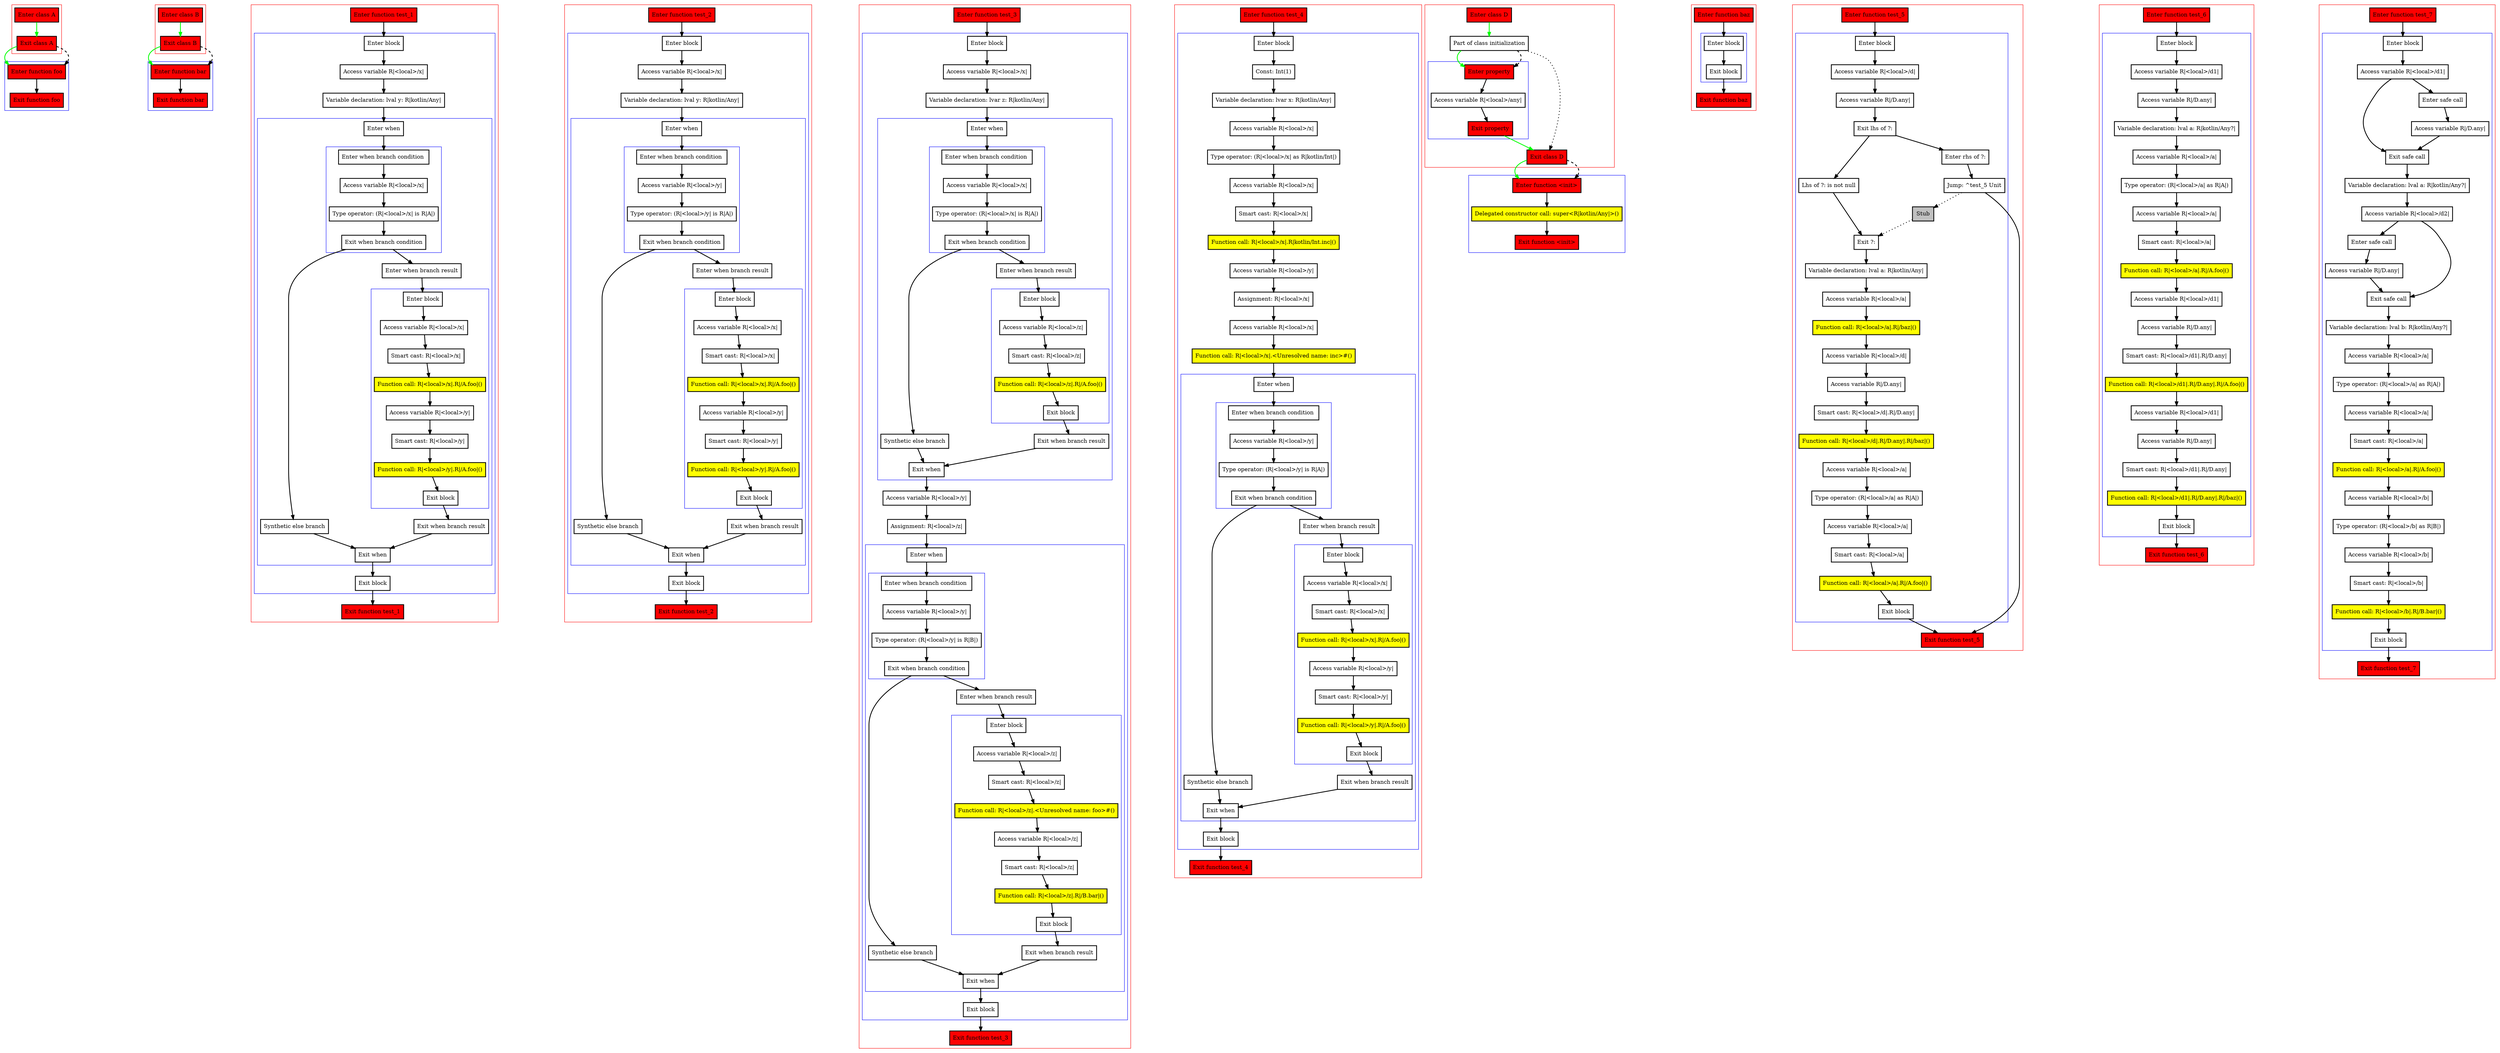 digraph boundSmartcasts_kt {
    graph [nodesep=3]
    node [shape=box penwidth=2]
    edge [penwidth=2]

    subgraph cluster_0 {
        color=red
        0 [label="Enter class A" style="filled" fillcolor=red];
        1 [label="Exit class A" style="filled" fillcolor=red];
    }
    subgraph cluster_1 {
        color=blue
        2 [label="Enter function foo" style="filled" fillcolor=red];
        3 [label="Exit function foo" style="filled" fillcolor=red];
    }
    0 -> {1} [color=green];
    1 -> {2} [color=green];
    1 -> {2} [style=dashed];
    2 -> {3};

    subgraph cluster_2 {
        color=red
        4 [label="Enter class B" style="filled" fillcolor=red];
        5 [label="Exit class B" style="filled" fillcolor=red];
    }
    subgraph cluster_3 {
        color=blue
        6 [label="Enter function bar" style="filled" fillcolor=red];
        7 [label="Exit function bar" style="filled" fillcolor=red];
    }
    4 -> {5} [color=green];
    5 -> {6} [color=green];
    5 -> {6} [style=dashed];
    6 -> {7};

    subgraph cluster_4 {
        color=red
        8 [label="Enter function test_1" style="filled" fillcolor=red];
        subgraph cluster_5 {
            color=blue
            9 [label="Enter block"];
            10 [label="Access variable R|<local>/x|"];
            11 [label="Variable declaration: lval y: R|kotlin/Any|"];
            subgraph cluster_6 {
                color=blue
                12 [label="Enter when"];
                subgraph cluster_7 {
                    color=blue
                    13 [label="Enter when branch condition "];
                    14 [label="Access variable R|<local>/x|"];
                    15 [label="Type operator: (R|<local>/x| is R|A|)"];
                    16 [label="Exit when branch condition"];
                }
                17 [label="Synthetic else branch"];
                18 [label="Enter when branch result"];
                subgraph cluster_8 {
                    color=blue
                    19 [label="Enter block"];
                    20 [label="Access variable R|<local>/x|"];
                    21 [label="Smart cast: R|<local>/x|"];
                    22 [label="Function call: R|<local>/x|.R|/A.foo|()" style="filled" fillcolor=yellow];
                    23 [label="Access variable R|<local>/y|"];
                    24 [label="Smart cast: R|<local>/y|"];
                    25 [label="Function call: R|<local>/y|.R|/A.foo|()" style="filled" fillcolor=yellow];
                    26 [label="Exit block"];
                }
                27 [label="Exit when branch result"];
                28 [label="Exit when"];
            }
            29 [label="Exit block"];
        }
        30 [label="Exit function test_1" style="filled" fillcolor=red];
    }
    8 -> {9};
    9 -> {10};
    10 -> {11};
    11 -> {12};
    12 -> {13};
    13 -> {14};
    14 -> {15};
    15 -> {16};
    16 -> {17 18};
    17 -> {28};
    18 -> {19};
    19 -> {20};
    20 -> {21};
    21 -> {22};
    22 -> {23};
    23 -> {24};
    24 -> {25};
    25 -> {26};
    26 -> {27};
    27 -> {28};
    28 -> {29};
    29 -> {30};

    subgraph cluster_9 {
        color=red
        31 [label="Enter function test_2" style="filled" fillcolor=red];
        subgraph cluster_10 {
            color=blue
            32 [label="Enter block"];
            33 [label="Access variable R|<local>/x|"];
            34 [label="Variable declaration: lval y: R|kotlin/Any|"];
            subgraph cluster_11 {
                color=blue
                35 [label="Enter when"];
                subgraph cluster_12 {
                    color=blue
                    36 [label="Enter when branch condition "];
                    37 [label="Access variable R|<local>/y|"];
                    38 [label="Type operator: (R|<local>/y| is R|A|)"];
                    39 [label="Exit when branch condition"];
                }
                40 [label="Synthetic else branch"];
                41 [label="Enter when branch result"];
                subgraph cluster_13 {
                    color=blue
                    42 [label="Enter block"];
                    43 [label="Access variable R|<local>/x|"];
                    44 [label="Smart cast: R|<local>/x|"];
                    45 [label="Function call: R|<local>/x|.R|/A.foo|()" style="filled" fillcolor=yellow];
                    46 [label="Access variable R|<local>/y|"];
                    47 [label="Smart cast: R|<local>/y|"];
                    48 [label="Function call: R|<local>/y|.R|/A.foo|()" style="filled" fillcolor=yellow];
                    49 [label="Exit block"];
                }
                50 [label="Exit when branch result"];
                51 [label="Exit when"];
            }
            52 [label="Exit block"];
        }
        53 [label="Exit function test_2" style="filled" fillcolor=red];
    }
    31 -> {32};
    32 -> {33};
    33 -> {34};
    34 -> {35};
    35 -> {36};
    36 -> {37};
    37 -> {38};
    38 -> {39};
    39 -> {40 41};
    40 -> {51};
    41 -> {42};
    42 -> {43};
    43 -> {44};
    44 -> {45};
    45 -> {46};
    46 -> {47};
    47 -> {48};
    48 -> {49};
    49 -> {50};
    50 -> {51};
    51 -> {52};
    52 -> {53};

    subgraph cluster_14 {
        color=red
        54 [label="Enter function test_3" style="filled" fillcolor=red];
        subgraph cluster_15 {
            color=blue
            55 [label="Enter block"];
            56 [label="Access variable R|<local>/x|"];
            57 [label="Variable declaration: lvar z: R|kotlin/Any|"];
            subgraph cluster_16 {
                color=blue
                58 [label="Enter when"];
                subgraph cluster_17 {
                    color=blue
                    59 [label="Enter when branch condition "];
                    60 [label="Access variable R|<local>/x|"];
                    61 [label="Type operator: (R|<local>/x| is R|A|)"];
                    62 [label="Exit when branch condition"];
                }
                63 [label="Synthetic else branch"];
                64 [label="Enter when branch result"];
                subgraph cluster_18 {
                    color=blue
                    65 [label="Enter block"];
                    66 [label="Access variable R|<local>/z|"];
                    67 [label="Smart cast: R|<local>/z|"];
                    68 [label="Function call: R|<local>/z|.R|/A.foo|()" style="filled" fillcolor=yellow];
                    69 [label="Exit block"];
                }
                70 [label="Exit when branch result"];
                71 [label="Exit when"];
            }
            72 [label="Access variable R|<local>/y|"];
            73 [label="Assignment: R|<local>/z|"];
            subgraph cluster_19 {
                color=blue
                74 [label="Enter when"];
                subgraph cluster_20 {
                    color=blue
                    75 [label="Enter when branch condition "];
                    76 [label="Access variable R|<local>/y|"];
                    77 [label="Type operator: (R|<local>/y| is R|B|)"];
                    78 [label="Exit when branch condition"];
                }
                79 [label="Synthetic else branch"];
                80 [label="Enter when branch result"];
                subgraph cluster_21 {
                    color=blue
                    81 [label="Enter block"];
                    82 [label="Access variable R|<local>/z|"];
                    83 [label="Smart cast: R|<local>/z|"];
                    84 [label="Function call: R|<local>/z|.<Unresolved name: foo>#()" style="filled" fillcolor=yellow];
                    85 [label="Access variable R|<local>/z|"];
                    86 [label="Smart cast: R|<local>/z|"];
                    87 [label="Function call: R|<local>/z|.R|/B.bar|()" style="filled" fillcolor=yellow];
                    88 [label="Exit block"];
                }
                89 [label="Exit when branch result"];
                90 [label="Exit when"];
            }
            91 [label="Exit block"];
        }
        92 [label="Exit function test_3" style="filled" fillcolor=red];
    }
    54 -> {55};
    55 -> {56};
    56 -> {57};
    57 -> {58};
    58 -> {59};
    59 -> {60};
    60 -> {61};
    61 -> {62};
    62 -> {63 64};
    63 -> {71};
    64 -> {65};
    65 -> {66};
    66 -> {67};
    67 -> {68};
    68 -> {69};
    69 -> {70};
    70 -> {71};
    71 -> {72};
    72 -> {73};
    73 -> {74};
    74 -> {75};
    75 -> {76};
    76 -> {77};
    77 -> {78};
    78 -> {79 80};
    79 -> {90};
    80 -> {81};
    81 -> {82};
    82 -> {83};
    83 -> {84};
    84 -> {85};
    85 -> {86};
    86 -> {87};
    87 -> {88};
    88 -> {89};
    89 -> {90};
    90 -> {91};
    91 -> {92};

    subgraph cluster_22 {
        color=red
        93 [label="Enter function test_4" style="filled" fillcolor=red];
        subgraph cluster_23 {
            color=blue
            94 [label="Enter block"];
            95 [label="Const: Int(1)"];
            96 [label="Variable declaration: lvar x: R|kotlin/Any|"];
            97 [label="Access variable R|<local>/x|"];
            98 [label="Type operator: (R|<local>/x| as R|kotlin/Int|)"];
            99 [label="Access variable R|<local>/x|"];
            100 [label="Smart cast: R|<local>/x|"];
            101 [label="Function call: R|<local>/x|.R|kotlin/Int.inc|()" style="filled" fillcolor=yellow];
            102 [label="Access variable R|<local>/y|"];
            103 [label="Assignment: R|<local>/x|"];
            104 [label="Access variable R|<local>/x|"];
            105 [label="Function call: R|<local>/x|.<Unresolved name: inc>#()" style="filled" fillcolor=yellow];
            subgraph cluster_24 {
                color=blue
                106 [label="Enter when"];
                subgraph cluster_25 {
                    color=blue
                    107 [label="Enter when branch condition "];
                    108 [label="Access variable R|<local>/y|"];
                    109 [label="Type operator: (R|<local>/y| is R|A|)"];
                    110 [label="Exit when branch condition"];
                }
                111 [label="Synthetic else branch"];
                112 [label="Enter when branch result"];
                subgraph cluster_26 {
                    color=blue
                    113 [label="Enter block"];
                    114 [label="Access variable R|<local>/x|"];
                    115 [label="Smart cast: R|<local>/x|"];
                    116 [label="Function call: R|<local>/x|.R|/A.foo|()" style="filled" fillcolor=yellow];
                    117 [label="Access variable R|<local>/y|"];
                    118 [label="Smart cast: R|<local>/y|"];
                    119 [label="Function call: R|<local>/y|.R|/A.foo|()" style="filled" fillcolor=yellow];
                    120 [label="Exit block"];
                }
                121 [label="Exit when branch result"];
                122 [label="Exit when"];
            }
            123 [label="Exit block"];
        }
        124 [label="Exit function test_4" style="filled" fillcolor=red];
    }
    93 -> {94};
    94 -> {95};
    95 -> {96};
    96 -> {97};
    97 -> {98};
    98 -> {99};
    99 -> {100};
    100 -> {101};
    101 -> {102};
    102 -> {103};
    103 -> {104};
    104 -> {105};
    105 -> {106};
    106 -> {107};
    107 -> {108};
    108 -> {109};
    109 -> {110};
    110 -> {111 112};
    111 -> {122};
    112 -> {113};
    113 -> {114};
    114 -> {115};
    115 -> {116};
    116 -> {117};
    117 -> {118};
    118 -> {119};
    119 -> {120};
    120 -> {121};
    121 -> {122};
    122 -> {123};
    123 -> {124};

    subgraph cluster_27 {
        color=red
        125 [label="Enter class D" style="filled" fillcolor=red];
        126 [label="Part of class initialization"];
        subgraph cluster_28 {
            color=blue
            127 [label="Enter property" style="filled" fillcolor=red];
            128 [label="Access variable R|<local>/any|"];
            129 [label="Exit property" style="filled" fillcolor=red];
        }
        130 [label="Exit class D" style="filled" fillcolor=red];
    }
    subgraph cluster_29 {
        color=blue
        131 [label="Enter function <init>" style="filled" fillcolor=red];
        132 [label="Delegated constructor call: super<R|kotlin/Any|>()" style="filled" fillcolor=yellow];
        133 [label="Exit function <init>" style="filled" fillcolor=red];
    }
    125 -> {126} [color=green];
    126 -> {127} [color=green];
    126 -> {130} [style=dotted];
    126 -> {127} [style=dashed];
    127 -> {128};
    128 -> {129};
    129 -> {130} [color=green];
    130 -> {131} [color=green];
    130 -> {131} [style=dashed];
    131 -> {132};
    132 -> {133};

    subgraph cluster_30 {
        color=red
        134 [label="Enter function baz" style="filled" fillcolor=red];
        subgraph cluster_31 {
            color=blue
            135 [label="Enter block"];
            136 [label="Exit block"];
        }
        137 [label="Exit function baz" style="filled" fillcolor=red];
    }
    134 -> {135};
    135 -> {136};
    136 -> {137};

    subgraph cluster_32 {
        color=red
        138 [label="Enter function test_5" style="filled" fillcolor=red];
        subgraph cluster_33 {
            color=blue
            139 [label="Enter block"];
            140 [label="Access variable R|<local>/d|"];
            141 [label="Access variable R|/D.any|"];
            142 [label="Exit lhs of ?:"];
            143 [label="Enter rhs of ?:"];
            144 [label="Jump: ^test_5 Unit"];
            145 [label="Stub" style="filled" fillcolor=gray];
            146 [label="Lhs of ?: is not null"];
            147 [label="Exit ?:"];
            148 [label="Variable declaration: lval a: R|kotlin/Any|"];
            149 [label="Access variable R|<local>/a|"];
            150 [label="Function call: R|<local>/a|.R|/baz|()" style="filled" fillcolor=yellow];
            151 [label="Access variable R|<local>/d|"];
            152 [label="Access variable R|/D.any|"];
            153 [label="Smart cast: R|<local>/d|.R|/D.any|"];
            154 [label="Function call: R|<local>/d|.R|/D.any|.R|/baz|()" style="filled" fillcolor=yellow];
            155 [label="Access variable R|<local>/a|"];
            156 [label="Type operator: (R|<local>/a| as R|A|)"];
            157 [label="Access variable R|<local>/a|"];
            158 [label="Smart cast: R|<local>/a|"];
            159 [label="Function call: R|<local>/a|.R|/A.foo|()" style="filled" fillcolor=yellow];
            160 [label="Exit block"];
        }
        161 [label="Exit function test_5" style="filled" fillcolor=red];
    }
    138 -> {139};
    139 -> {140};
    140 -> {141};
    141 -> {142};
    142 -> {143 146};
    143 -> {144};
    144 -> {161};
    144 -> {145} [style=dotted];
    145 -> {147} [style=dotted];
    146 -> {147};
    147 -> {148};
    148 -> {149};
    149 -> {150};
    150 -> {151};
    151 -> {152};
    152 -> {153};
    153 -> {154};
    154 -> {155};
    155 -> {156};
    156 -> {157};
    157 -> {158};
    158 -> {159};
    159 -> {160};
    160 -> {161};

    subgraph cluster_34 {
        color=red
        162 [label="Enter function test_6" style="filled" fillcolor=red];
        subgraph cluster_35 {
            color=blue
            163 [label="Enter block"];
            164 [label="Access variable R|<local>/d1|"];
            165 [label="Access variable R|/D.any|"];
            166 [label="Variable declaration: lval a: R|kotlin/Any?|"];
            167 [label="Access variable R|<local>/a|"];
            168 [label="Type operator: (R|<local>/a| as R|A|)"];
            169 [label="Access variable R|<local>/a|"];
            170 [label="Smart cast: R|<local>/a|"];
            171 [label="Function call: R|<local>/a|.R|/A.foo|()" style="filled" fillcolor=yellow];
            172 [label="Access variable R|<local>/d1|"];
            173 [label="Access variable R|/D.any|"];
            174 [label="Smart cast: R|<local>/d1|.R|/D.any|"];
            175 [label="Function call: R|<local>/d1|.R|/D.any|.R|/A.foo|()" style="filled" fillcolor=yellow];
            176 [label="Access variable R|<local>/d1|"];
            177 [label="Access variable R|/D.any|"];
            178 [label="Smart cast: R|<local>/d1|.R|/D.any|"];
            179 [label="Function call: R|<local>/d1|.R|/D.any|.R|/baz|()" style="filled" fillcolor=yellow];
            180 [label="Exit block"];
        }
        181 [label="Exit function test_6" style="filled" fillcolor=red];
    }
    162 -> {163};
    163 -> {164};
    164 -> {165};
    165 -> {166};
    166 -> {167};
    167 -> {168};
    168 -> {169};
    169 -> {170};
    170 -> {171};
    171 -> {172};
    172 -> {173};
    173 -> {174};
    174 -> {175};
    175 -> {176};
    176 -> {177};
    177 -> {178};
    178 -> {179};
    179 -> {180};
    180 -> {181};

    subgraph cluster_36 {
        color=red
        182 [label="Enter function test_7" style="filled" fillcolor=red];
        subgraph cluster_37 {
            color=blue
            183 [label="Enter block"];
            184 [label="Access variable R|<local>/d1|"];
            185 [label="Enter safe call"];
            186 [label="Access variable R|/D.any|"];
            187 [label="Exit safe call"];
            188 [label="Variable declaration: lval a: R|kotlin/Any?|"];
            189 [label="Access variable R|<local>/d2|"];
            190 [label="Enter safe call"];
            191 [label="Access variable R|/D.any|"];
            192 [label="Exit safe call"];
            193 [label="Variable declaration: lval b: R|kotlin/Any?|"];
            194 [label="Access variable R|<local>/a|"];
            195 [label="Type operator: (R|<local>/a| as R|A|)"];
            196 [label="Access variable R|<local>/a|"];
            197 [label="Smart cast: R|<local>/a|"];
            198 [label="Function call: R|<local>/a|.R|/A.foo|()" style="filled" fillcolor=yellow];
            199 [label="Access variable R|<local>/b|"];
            200 [label="Type operator: (R|<local>/b| as R|B|)"];
            201 [label="Access variable R|<local>/b|"];
            202 [label="Smart cast: R|<local>/b|"];
            203 [label="Function call: R|<local>/b|.R|/B.bar|()" style="filled" fillcolor=yellow];
            204 [label="Exit block"];
        }
        205 [label="Exit function test_7" style="filled" fillcolor=red];
    }
    182 -> {183};
    183 -> {184};
    184 -> {185 187};
    185 -> {186};
    186 -> {187};
    187 -> {188};
    188 -> {189};
    189 -> {190 192};
    190 -> {191};
    191 -> {192};
    192 -> {193};
    193 -> {194};
    194 -> {195};
    195 -> {196};
    196 -> {197};
    197 -> {198};
    198 -> {199};
    199 -> {200};
    200 -> {201};
    201 -> {202};
    202 -> {203};
    203 -> {204};
    204 -> {205};

}
